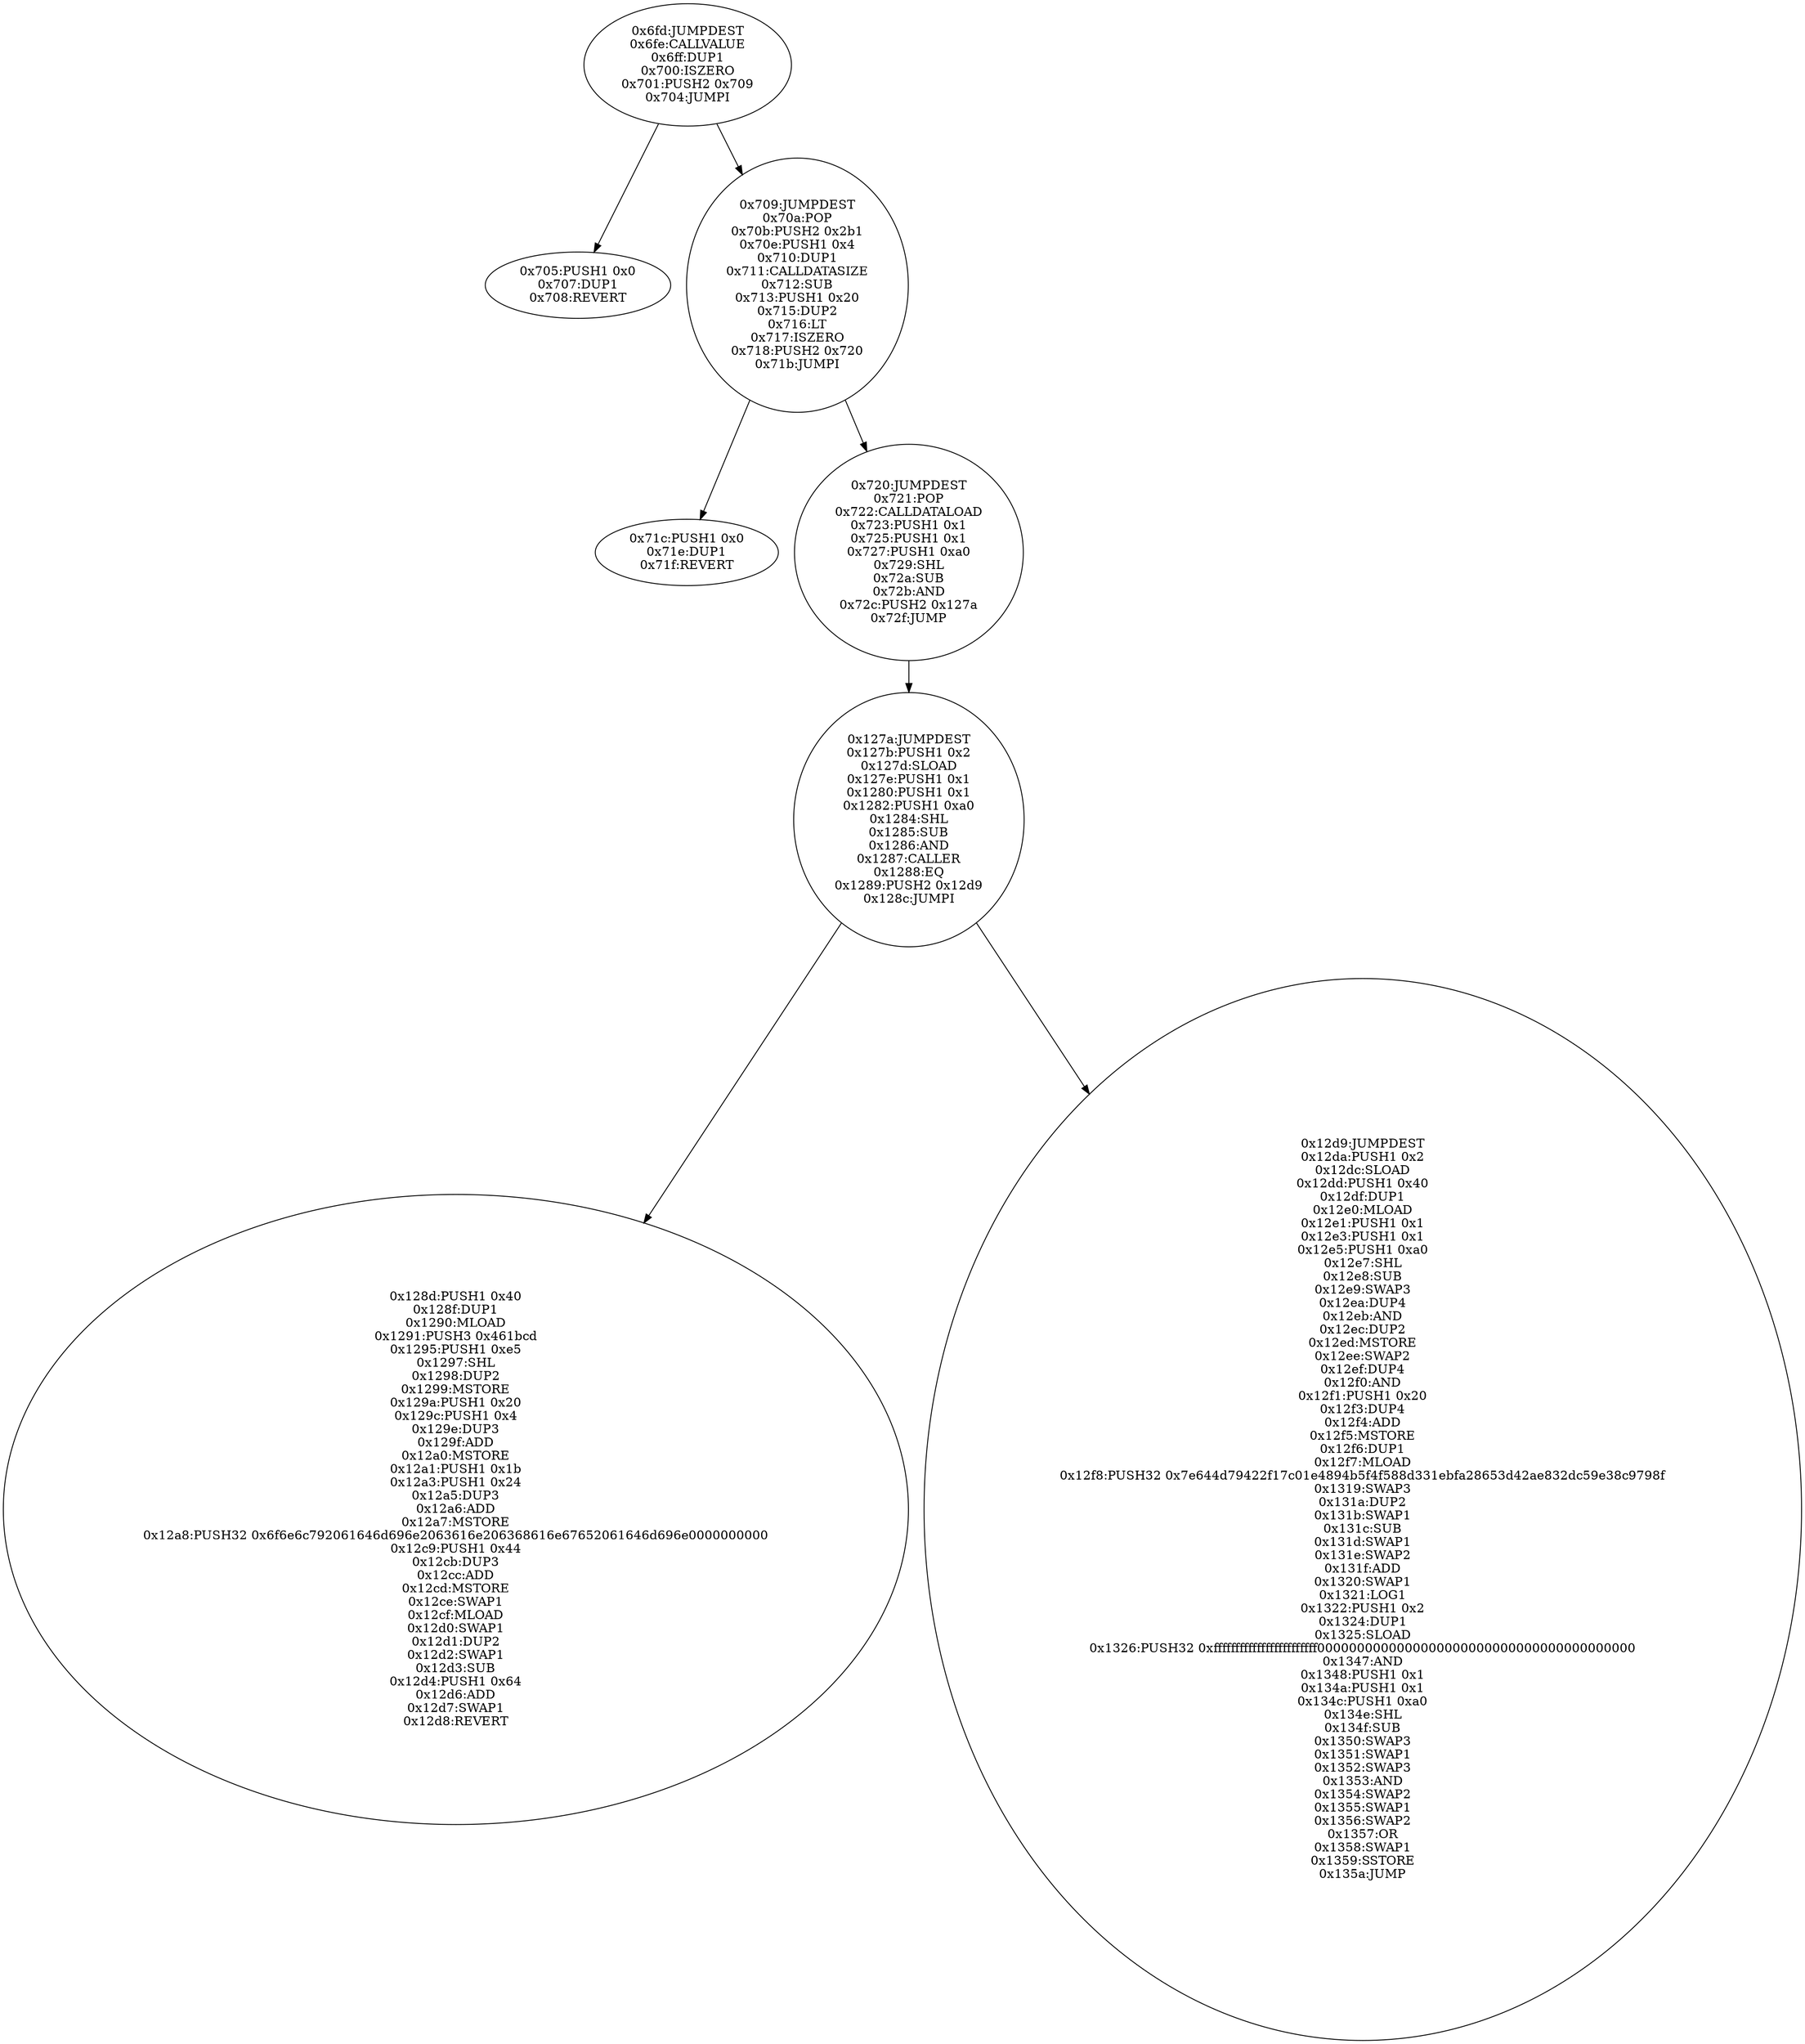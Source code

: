 digraph{
1789[label="0x6fd:JUMPDEST
0x6fe:CALLVALUE
0x6ff:DUP1
0x700:ISZERO
0x701:PUSH2 0x709
0x704:JUMPI"]
1789 -> 1797
1789 -> 1801
1797[label="0x705:PUSH1 0x0
0x707:DUP1
0x708:REVERT"]
1801[label="0x709:JUMPDEST
0x70a:POP
0x70b:PUSH2 0x2b1
0x70e:PUSH1 0x4
0x710:DUP1
0x711:CALLDATASIZE
0x712:SUB
0x713:PUSH1 0x20
0x715:DUP2
0x716:LT
0x717:ISZERO
0x718:PUSH2 0x720
0x71b:JUMPI"]
1801 -> 1820
1801 -> 1824
1820[label="0x71c:PUSH1 0x0
0x71e:DUP1
0x71f:REVERT"]
1824[label="0x720:JUMPDEST
0x721:POP
0x722:CALLDATALOAD
0x723:PUSH1 0x1
0x725:PUSH1 0x1
0x727:PUSH1 0xa0
0x729:SHL
0x72a:SUB
0x72b:AND
0x72c:PUSH2 0x127a
0x72f:JUMP"]
1824 -> 4730
4730[label="0x127a:JUMPDEST
0x127b:PUSH1 0x2
0x127d:SLOAD
0x127e:PUSH1 0x1
0x1280:PUSH1 0x1
0x1282:PUSH1 0xa0
0x1284:SHL
0x1285:SUB
0x1286:AND
0x1287:CALLER
0x1288:EQ
0x1289:PUSH2 0x12d9
0x128c:JUMPI"]
4730 -> 4749
4730 -> 4825
4749[label="0x128d:PUSH1 0x40
0x128f:DUP1
0x1290:MLOAD
0x1291:PUSH3 0x461bcd
0x1295:PUSH1 0xe5
0x1297:SHL
0x1298:DUP2
0x1299:MSTORE
0x129a:PUSH1 0x20
0x129c:PUSH1 0x4
0x129e:DUP3
0x129f:ADD
0x12a0:MSTORE
0x12a1:PUSH1 0x1b
0x12a3:PUSH1 0x24
0x12a5:DUP3
0x12a6:ADD
0x12a7:MSTORE
0x12a8:PUSH32 0x6f6e6c792061646d696e2063616e206368616e67652061646d696e0000000000
0x12c9:PUSH1 0x44
0x12cb:DUP3
0x12cc:ADD
0x12cd:MSTORE
0x12ce:SWAP1
0x12cf:MLOAD
0x12d0:SWAP1
0x12d1:DUP2
0x12d2:SWAP1
0x12d3:SUB
0x12d4:PUSH1 0x64
0x12d6:ADD
0x12d7:SWAP1
0x12d8:REVERT"]
4825[label="0x12d9:JUMPDEST
0x12da:PUSH1 0x2
0x12dc:SLOAD
0x12dd:PUSH1 0x40
0x12df:DUP1
0x12e0:MLOAD
0x12e1:PUSH1 0x1
0x12e3:PUSH1 0x1
0x12e5:PUSH1 0xa0
0x12e7:SHL
0x12e8:SUB
0x12e9:SWAP3
0x12ea:DUP4
0x12eb:AND
0x12ec:DUP2
0x12ed:MSTORE
0x12ee:SWAP2
0x12ef:DUP4
0x12f0:AND
0x12f1:PUSH1 0x20
0x12f3:DUP4
0x12f4:ADD
0x12f5:MSTORE
0x12f6:DUP1
0x12f7:MLOAD
0x12f8:PUSH32 0x7e644d79422f17c01e4894b5f4f588d331ebfa28653d42ae832dc59e38c9798f
0x1319:SWAP3
0x131a:DUP2
0x131b:SWAP1
0x131c:SUB
0x131d:SWAP1
0x131e:SWAP2
0x131f:ADD
0x1320:SWAP1
0x1321:LOG1
0x1322:PUSH1 0x2
0x1324:DUP1
0x1325:SLOAD
0x1326:PUSH32 0xffffffffffffffffffffffff0000000000000000000000000000000000000000
0x1347:AND
0x1348:PUSH1 0x1
0x134a:PUSH1 0x1
0x134c:PUSH1 0xa0
0x134e:SHL
0x134f:SUB
0x1350:SWAP3
0x1351:SWAP1
0x1352:SWAP3
0x1353:AND
0x1354:SWAP2
0x1355:SWAP1
0x1356:SWAP2
0x1357:OR
0x1358:SWAP1
0x1359:SSTORE
0x135a:JUMP"]

}